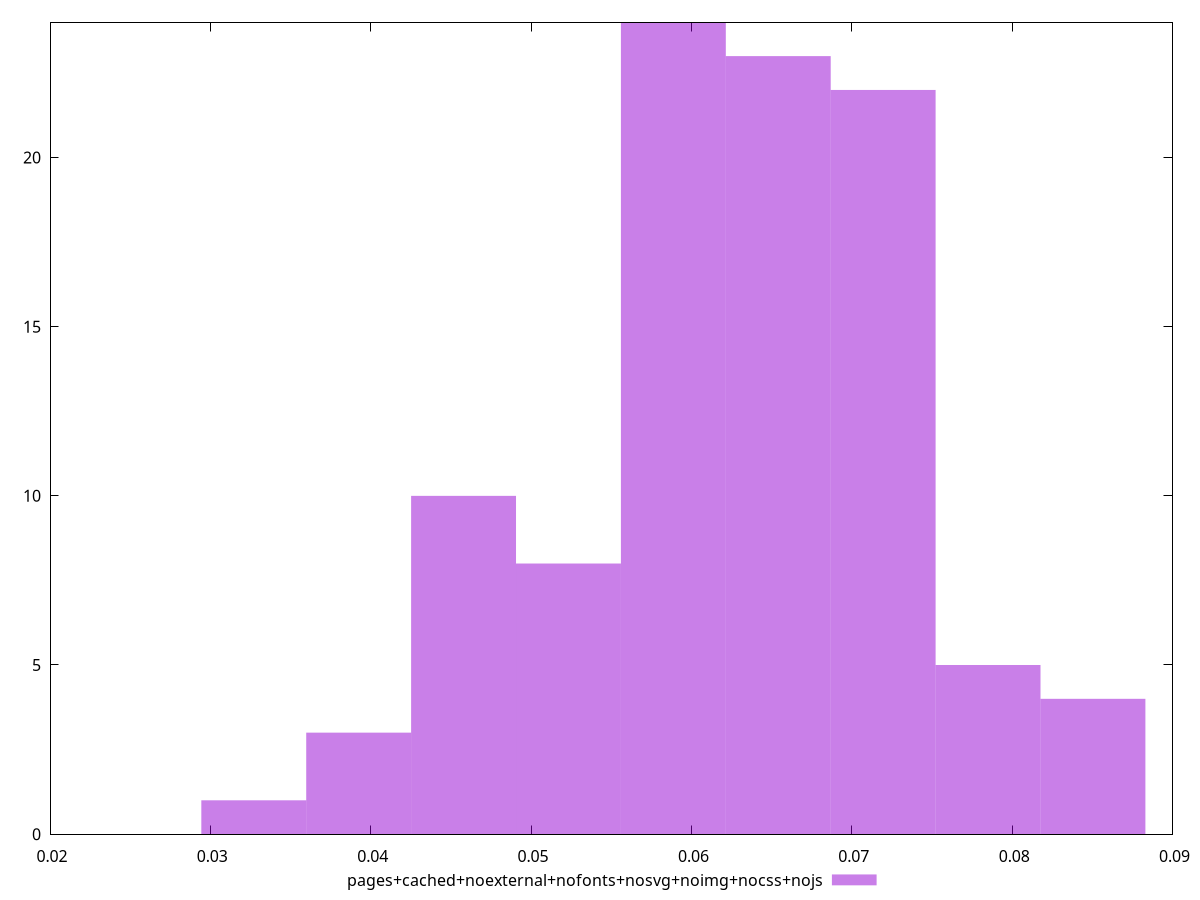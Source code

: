 $_pagesCachedNoexternalNofontsNosvgNoimgNocssNojs <<EOF
0.06541455273827398 23
0.07195600801210139 22
0.04579018691679179 10
0.05887309746444659 24
0.05233164219061919 8
0.07849746328592878 5
0.03924873164296439 3
0.08503891855975619 4
0.03270727636913699 1
EOF
set key outside below
set terminal pngcairo
set output "report_00005_2020-11-02T22-26-11.212Z/network-rtt/pages+cached+noexternal+nofonts+nosvg+noimg+nocss+nojs//raw_hist.png"
set yrange [0:24]
set boxwidth 0.006541455273827399
set style fill transparent solid 0.5 noborder
plot $_pagesCachedNoexternalNofontsNosvgNoimgNocssNojs title "pages+cached+noexternal+nofonts+nosvg+noimg+nocss+nojs" with boxes ,